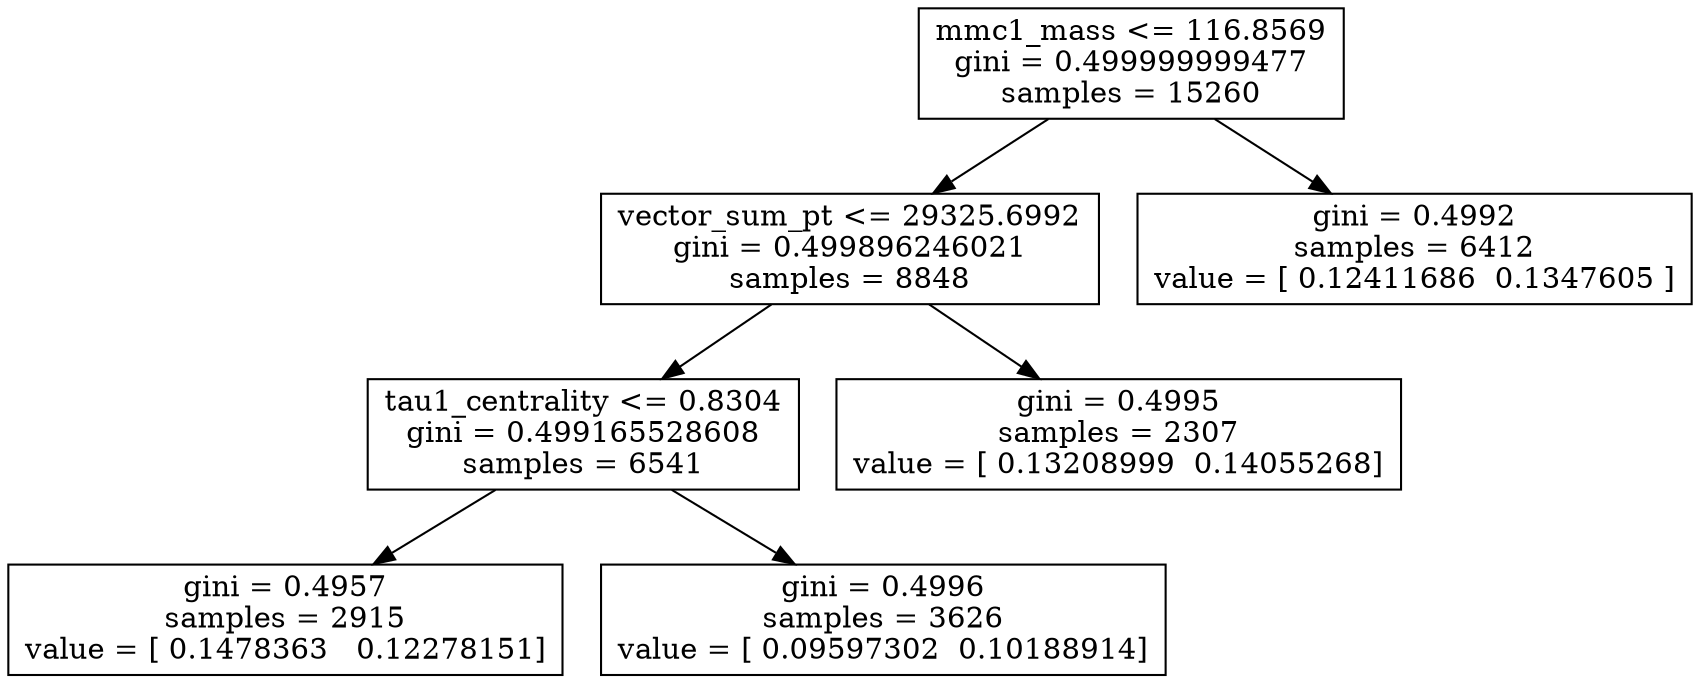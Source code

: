 digraph Tree {
0 [label="mmc1_mass <= 116.8569\ngini = 0.499999999477\nsamples = 15260", shape="box"] ;
1 [label="vector_sum_pt <= 29325.6992\ngini = 0.499896246021\nsamples = 8848", shape="box"] ;
0 -> 1 ;
2 [label="tau1_centrality <= 0.8304\ngini = 0.499165528608\nsamples = 6541", shape="box"] ;
1 -> 2 ;
3 [label="gini = 0.4957\nsamples = 2915\nvalue = [ 0.1478363   0.12278151]", shape="box"] ;
2 -> 3 ;
4 [label="gini = 0.4996\nsamples = 3626\nvalue = [ 0.09597302  0.10188914]", shape="box"] ;
2 -> 4 ;
5 [label="gini = 0.4995\nsamples = 2307\nvalue = [ 0.13208999  0.14055268]", shape="box"] ;
1 -> 5 ;
6 [label="gini = 0.4992\nsamples = 6412\nvalue = [ 0.12411686  0.1347605 ]", shape="box"] ;
0 -> 6 ;
}